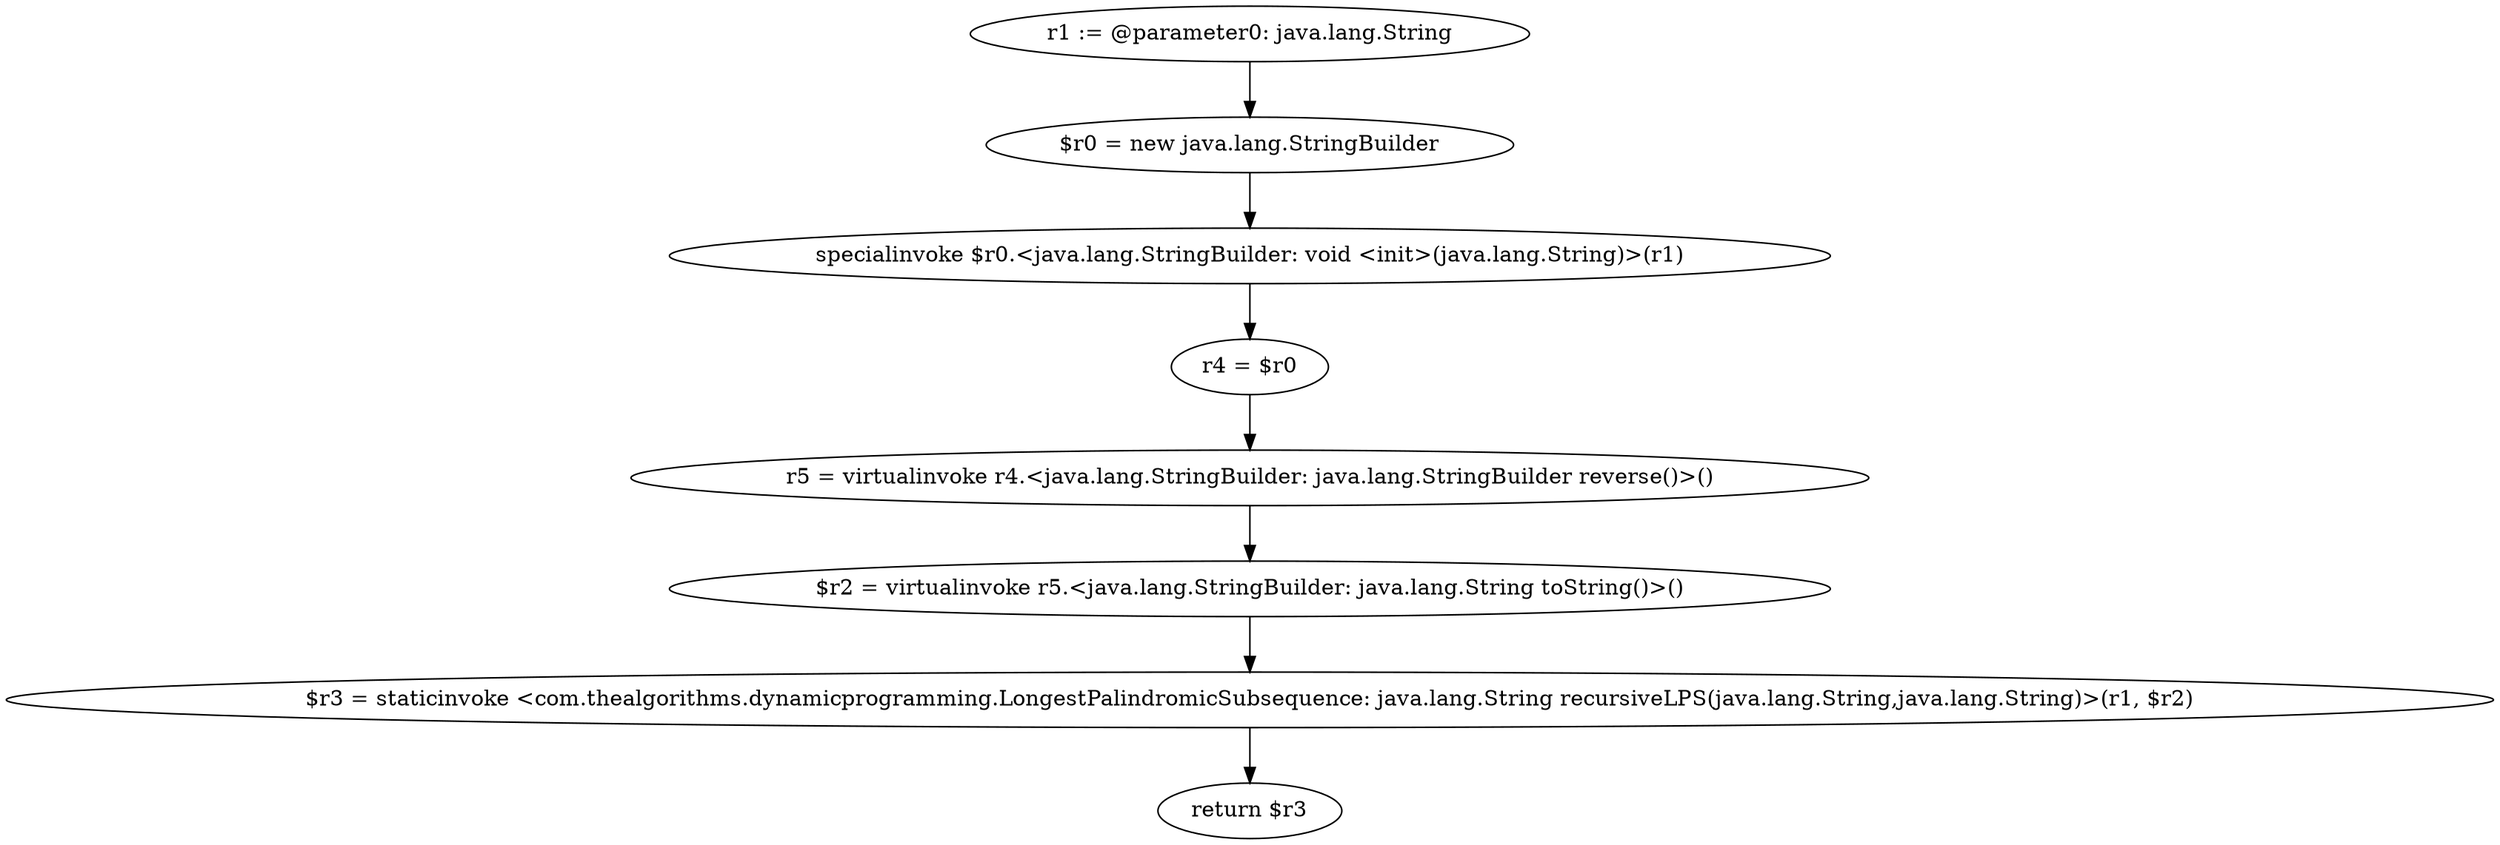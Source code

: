 digraph "unitGraph" {
    "r1 := @parameter0: java.lang.String"
    "$r0 = new java.lang.StringBuilder"
    "specialinvoke $r0.<java.lang.StringBuilder: void <init>(java.lang.String)>(r1)"
    "r4 = $r0"
    "r5 = virtualinvoke r4.<java.lang.StringBuilder: java.lang.StringBuilder reverse()>()"
    "$r2 = virtualinvoke r5.<java.lang.StringBuilder: java.lang.String toString()>()"
    "$r3 = staticinvoke <com.thealgorithms.dynamicprogramming.LongestPalindromicSubsequence: java.lang.String recursiveLPS(java.lang.String,java.lang.String)>(r1, $r2)"
    "return $r3"
    "r1 := @parameter0: java.lang.String"->"$r0 = new java.lang.StringBuilder";
    "$r0 = new java.lang.StringBuilder"->"specialinvoke $r0.<java.lang.StringBuilder: void <init>(java.lang.String)>(r1)";
    "specialinvoke $r0.<java.lang.StringBuilder: void <init>(java.lang.String)>(r1)"->"r4 = $r0";
    "r4 = $r0"->"r5 = virtualinvoke r4.<java.lang.StringBuilder: java.lang.StringBuilder reverse()>()";
    "r5 = virtualinvoke r4.<java.lang.StringBuilder: java.lang.StringBuilder reverse()>()"->"$r2 = virtualinvoke r5.<java.lang.StringBuilder: java.lang.String toString()>()";
    "$r2 = virtualinvoke r5.<java.lang.StringBuilder: java.lang.String toString()>()"->"$r3 = staticinvoke <com.thealgorithms.dynamicprogramming.LongestPalindromicSubsequence: java.lang.String recursiveLPS(java.lang.String,java.lang.String)>(r1, $r2)";
    "$r3 = staticinvoke <com.thealgorithms.dynamicprogramming.LongestPalindromicSubsequence: java.lang.String recursiveLPS(java.lang.String,java.lang.String)>(r1, $r2)"->"return $r3";
}
